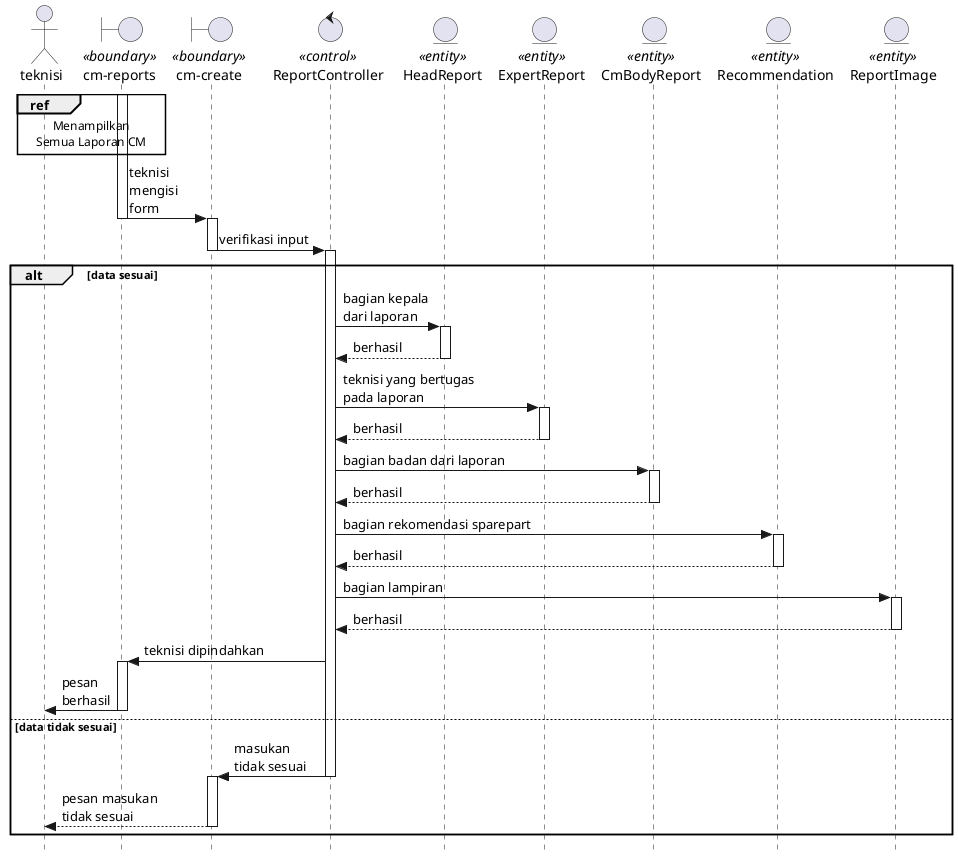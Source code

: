 @startuml createCM

skinparam style strictuml

actor teknisi
boundary "cm-reports" as cm <<boundary>>
boundary "cm-create" as cmCreate <<boundary>>
control ReportController <<control>>
entity HeadReport <<entity>>
entity ExpertReport <<entity>>
entity CmBodyReport <<entity>>
entity Recommendation <<entity>>
entity ReportImage <<entity>>

ref over teknisi, cm : Menampilkan\nSemua Laporan CM

activate cm
cm -> cmCreate : teknisi\nmengisi\nform
    deactivate cm
    activate cmCreate
cmCreate -> ReportController : verifikasi input
    deactivate cmCreate
    activate ReportController

alt data sesuai
    ReportController -> HeadReport : bagian kepala\ndari laporan
        activate HeadReport
        return berhasil
    ReportController -> ExpertReport : teknisi yang bertugas\npada laporan
        activate ExpertReport
        return berhasil
    ReportController -> CmBodyReport : bagian badan dari laporan
        activate CmBodyReport
        return berhasil
    ReportController -> Recommendation : bagian rekomendasi sparepart
        activate Recommendation
        return berhasil
    ReportController -> ReportImage : bagian lampiran
        activate ReportImage
        return berhasil
    ReportController -> cm : teknisi dipindahkan
        activate cm
    cm -> teknisi : pesan\nberhasil
        deactivate cm
    
else data tidak sesuai
    ReportController -> cmCreate : masukan\ntidak sesuai
        deactivate ReportController
        activate cmCreate
    cmCreate --> teknisi : pesan masukan\ntidak sesuai
        deactivate cmCreate

end

@enduml



@startuml viewCM

skinparam style strictuml

actor teknisi
boundary dashboard <<boundary>>
boundary "cm-reports" as cm <<boundary>>
boundary "cm-item" as cmItem <<boundary>>

ref over teknisi, cm : Menampilkan\nSemua Laporan CM

activate cm
cm -> cmItem : teknisi memilih\nlaporan
    deactivate cm
    activate cmItem
cmItem -> cmItem : menampilkan\ndata laporan

@enduml



@startuml editCM

skinparam style strictuml

actor teknisi
boundary "cm-item" as cmItem <<boundary>>
boundary "cm-create" as cmCreate <<boundary>>
control ReportController <<control>>
entity HeadReport <<entity>>
entity ExpertReport <<entity>>
entity CmBodyReport <<entity>>
entity Recommendation <<entity>>
entity ReportImage <<entity>>

ref over teknisi, cmItem : Melihat Laporan PM

activate cmItem
cmItem -> cmCreate : mengisi form\ndengan\ndata lama
    deactivate cmItem
cmCreate -> ReportController : verifikasi input
    activate ReportController

alt data sesuai
    ReportController -> HeadReport : bagian kepala\ndari laporan
        activate HeadReport
        return berhasil
    ReportController -> ExpertReport : teknisi yang bertugas\npada laporan
        activate ExpertReport
        return berhasil
    ReportController -> CmBodyReport : bagian badan dari laporan
        activate CmBodyReport
        return berhasil
    ReportController -> Recommendation : bagian rekomendasi sparepart
        activate Recommendation
        return berhasil
    ReportController -> ReportImage : bagian lampiran
        activate ReportImage
        return berhasil
    ReportController -> cmItem : teknisi dipindahkan
        activate cmItem
    cmItem -> teknisi : pesan\nberhasil
        deactivate cmItem
    
else data tidak sesuai
    ReportController -> cmCreate : masukan\ntidak sesuai
        deactivate ReportController
    cmCreate --> teknisi : pesan masukan\ntidak sesuai
        deactivate cmCreate
end

@enduml



@startuml deleteCM

skinparam style strictuml

actor teknisi
boundary "cm-reports" as cm <<boundary>>
boundary "cm-item" as cmItem <<boundary>>
control ReportController <<control>>
entity HeadReport <<entity>>

ref over teknisi, cmItem : Melihat Laporan PM

cmItem -> ReportController : teknisi memilih\nmenu delete
    deactivate cmItem
    activate ReportController
ReportController -> HeadReport : data diberikan\nflag dihapus
    activate HeadReport
    return berhasil
ReportController -> cm : teknisi dipindahkan
    activate cm
cm --> teknisi : pesan\nberhasil
    deactivate cm

@enduml
